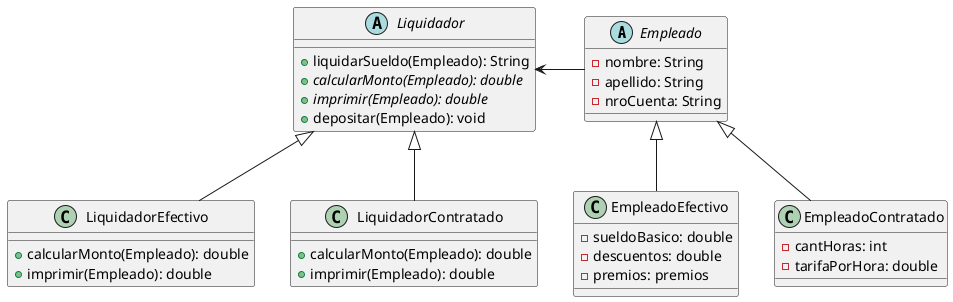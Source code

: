 @startuml
'https://plantuml.com/sequence-diagram

abstract class Empleado{
-nombre: String
-apellido: String
-nroCuenta: String
}

class EmpleadoEfectivo{
-sueldoBasico: double
-descuentos: double
-premios: premios
}
class EmpleadoContratado{
-cantHoras: int
-tarifaPorHora: double
}

EmpleadoContratado -u-|> Empleado
EmpleadoEfectivo -u-|> Empleado

abstract class Liquidador{
+liquidarSueldo(Empleado): String
+{abstract}calcularMonto(Empleado): double
+{abstract}imprimir(Empleado): double
+ depositar(Empleado): void
}

class LiquidadorEfectivo{
+calcularMonto(Empleado): double
+imprimir(Empleado): double
}

class LiquidadorContratado{
+calcularMonto(Empleado): double
+imprimir(Empleado): double
}

LiquidadorEfectivo -u-|> Liquidador
LiquidadorContratado -u-|> Liquidador
Empleado -l->Liquidador
@enduml